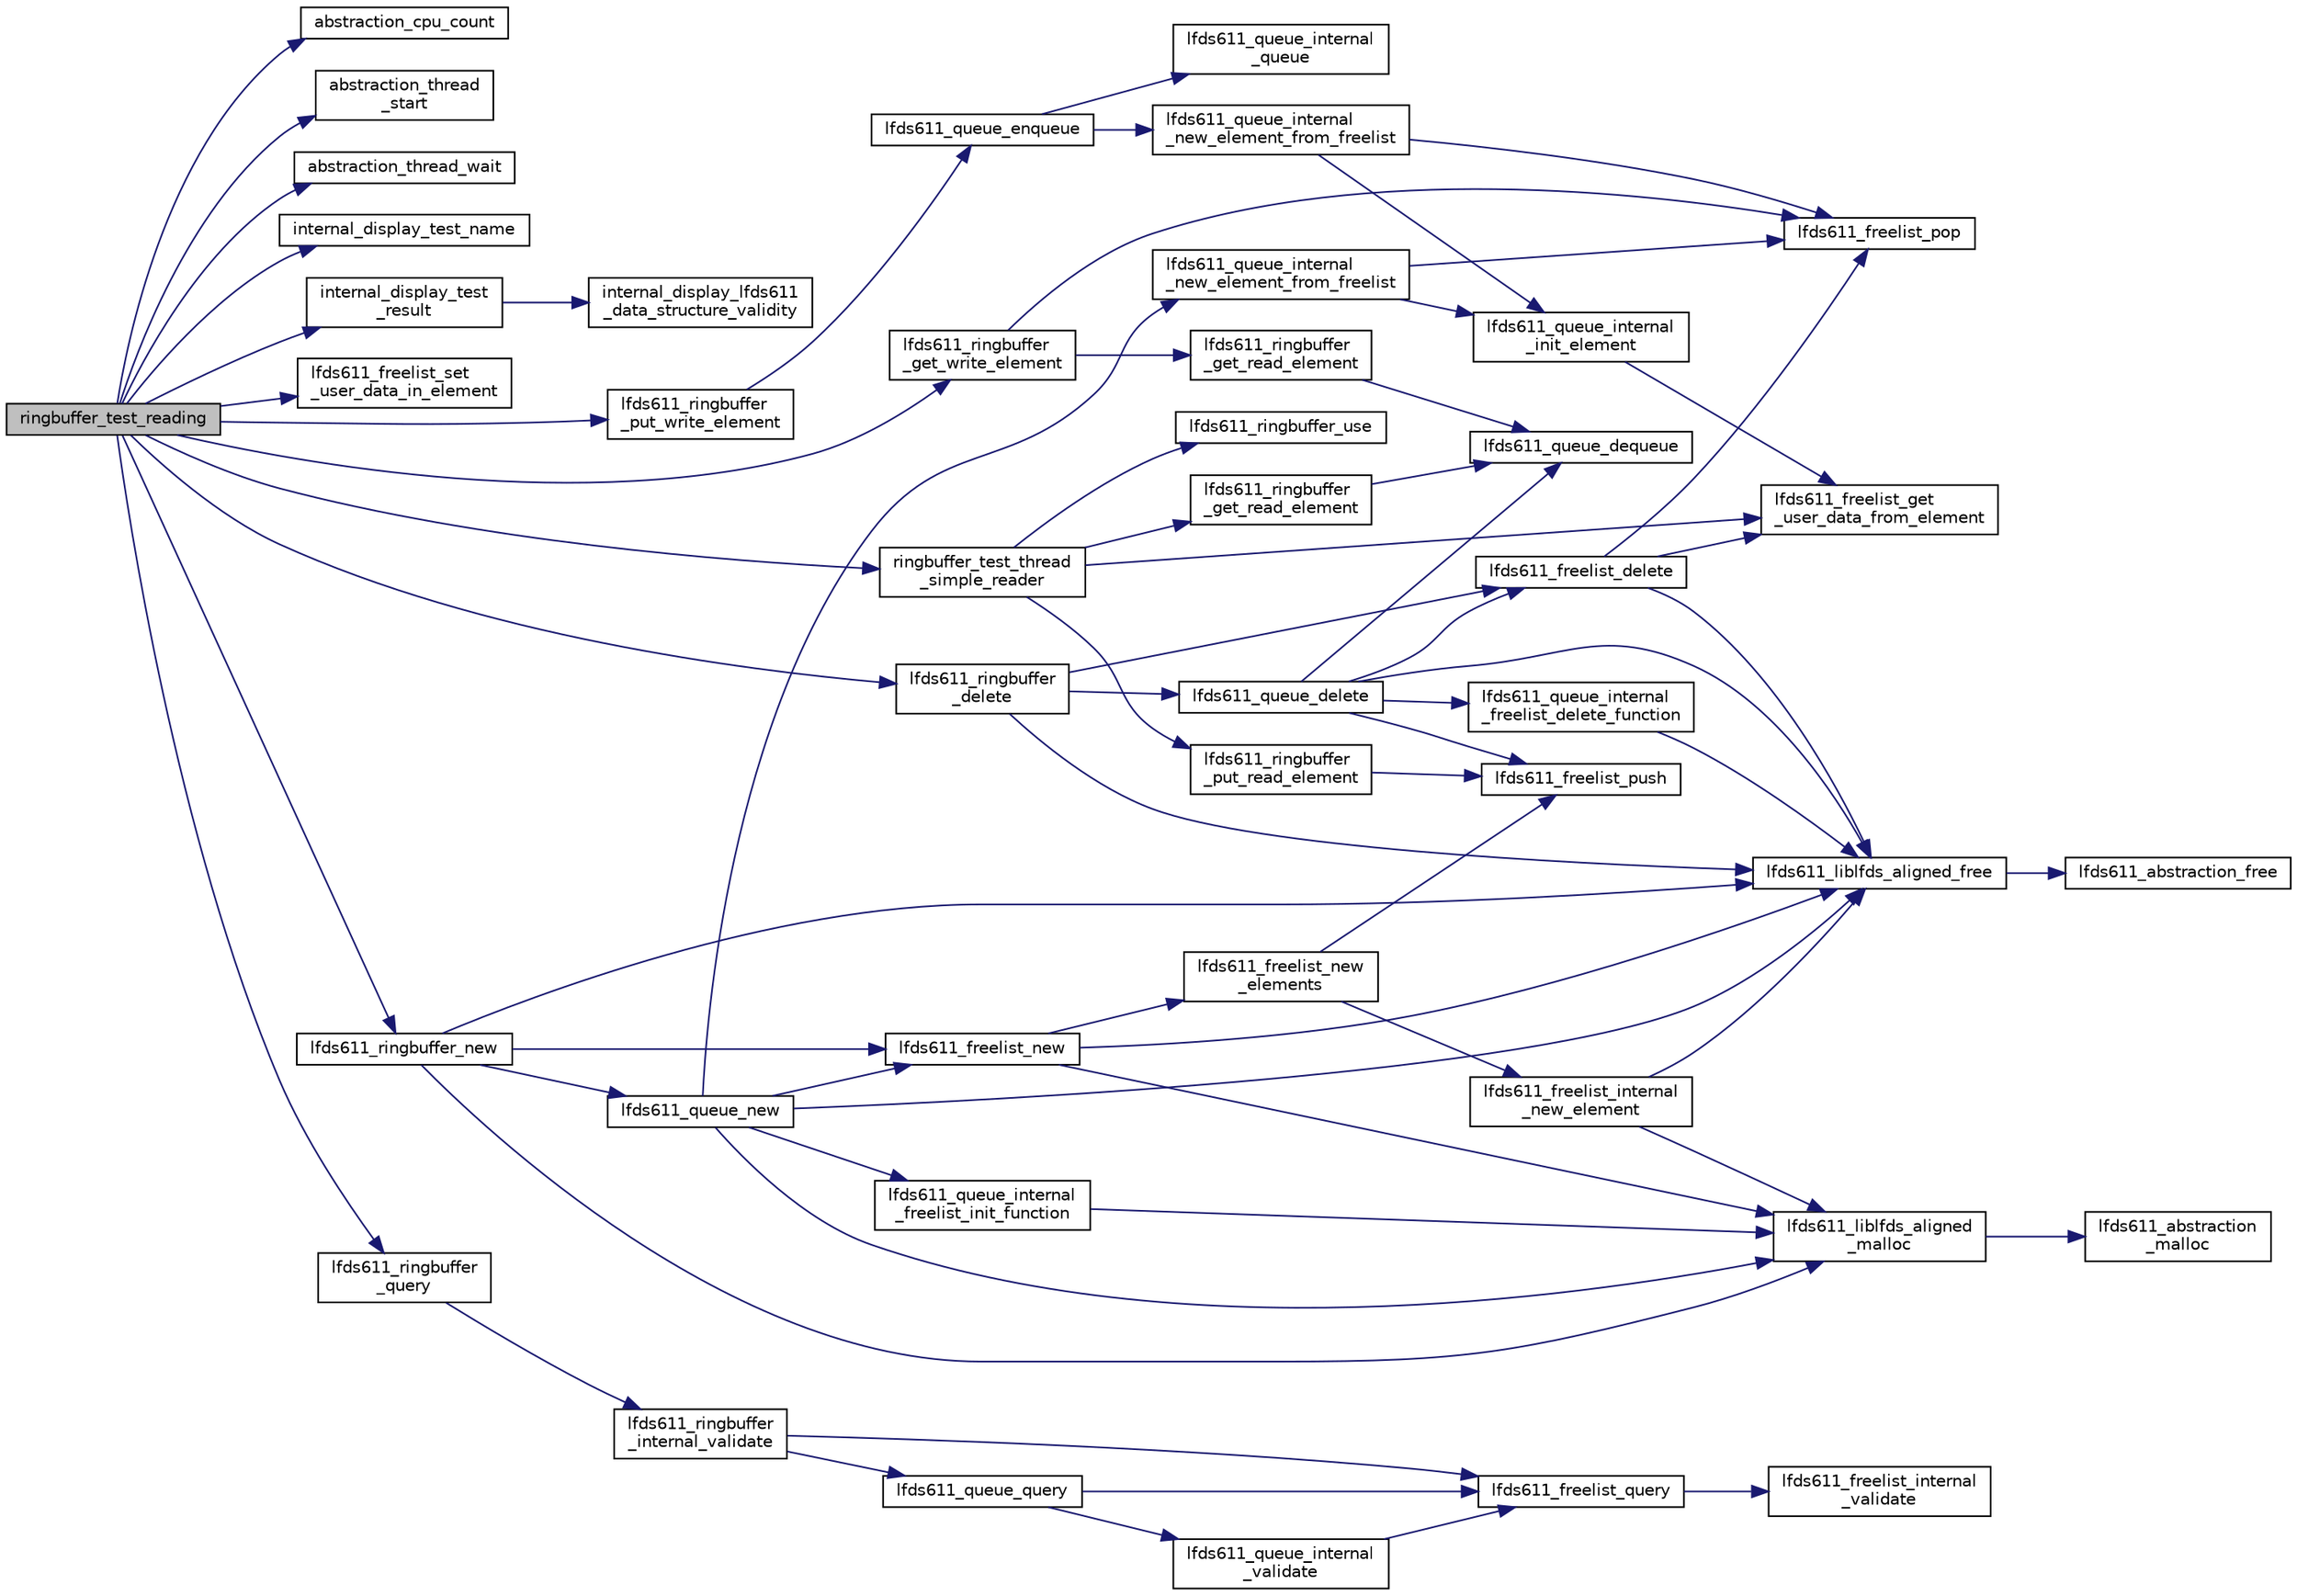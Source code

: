 digraph "ringbuffer_test_reading"
{
 // LATEX_PDF_SIZE
  edge [fontname="Helvetica",fontsize="10",labelfontname="Helvetica",labelfontsize="10"];
  node [fontname="Helvetica",fontsize="10",shape=record];
  rankdir="LR";
  Node1 [label="ringbuffer_test_reading",height=0.2,width=0.4,color="black", fillcolor="grey75", style="filled", fontcolor="black",tooltip=" "];
  Node1 -> Node2 [color="midnightblue",fontsize="10",style="solid",fontname="Helvetica"];
  Node2 [label="abstraction_cpu_count",height=0.2,width=0.4,color="black", fillcolor="white", style="filled",URL="$abstraction_8h.html#a4773494a7946176d6998851a05bdb883",tooltip=" "];
  Node1 -> Node3 [color="midnightblue",fontsize="10",style="solid",fontname="Helvetica"];
  Node3 [label="abstraction_thread\l_start",height=0.2,width=0.4,color="black", fillcolor="white", style="filled",URL="$abstraction_8h.html#ae5062f18a7f9d1229a2ad304fad8ee80",tooltip=" "];
  Node1 -> Node4 [color="midnightblue",fontsize="10",style="solid",fontname="Helvetica"];
  Node4 [label="abstraction_thread_wait",height=0.2,width=0.4,color="black", fillcolor="white", style="filled",URL="$abstraction_8h.html#a435577c3aa1cd4e3ad96dad0e7bb5343",tooltip=" "];
  Node1 -> Node5 [color="midnightblue",fontsize="10",style="solid",fontname="Helvetica"];
  Node5 [label="internal_display_test_name",height=0.2,width=0.4,color="black", fillcolor="white", style="filled",URL="$liblfds6_81_81_2test_2src_2internal_8h.html#aefa00ae6482f53425ee23fe999fafd46",tooltip=" "];
  Node1 -> Node6 [color="midnightblue",fontsize="10",style="solid",fontname="Helvetica"];
  Node6 [label="internal_display_test\l_result",height=0.2,width=0.4,color="black", fillcolor="white", style="filled",URL="$liblfds6_81_81_2test_2src_2internal_8h.html#a1e833dcf2d641718dfc67d2a0b238090",tooltip=" "];
  Node6 -> Node7 [color="midnightblue",fontsize="10",style="solid",fontname="Helvetica"];
  Node7 [label="internal_display_lfds611\l_data_structure_validity",height=0.2,width=0.4,color="black", fillcolor="white", style="filled",URL="$liblfds6_81_81_2test_2src_2misc_8c.html#a0cfaa083cc9e65a1ebba5e36447f866e",tooltip=" "];
  Node1 -> Node8 [color="midnightblue",fontsize="10",style="solid",fontname="Helvetica"];
  Node8 [label="lfds611_freelist_set\l_user_data_in_element",height=0.2,width=0.4,color="black", fillcolor="white", style="filled",URL="$liblfds611_8h.html#a30bde3ac5f56e3c21a4bf584e8461b26",tooltip=" "];
  Node1 -> Node9 [color="midnightblue",fontsize="10",style="solid",fontname="Helvetica"];
  Node9 [label="lfds611_ringbuffer\l_delete",height=0.2,width=0.4,color="black", fillcolor="white", style="filled",URL="$liblfds611_8h.html#aa123938cd7fe93d2abeeb56d087beadb",tooltip=" "];
  Node9 -> Node10 [color="midnightblue",fontsize="10",style="solid",fontname="Helvetica"];
  Node10 [label="lfds611_freelist_delete",height=0.2,width=0.4,color="black", fillcolor="white", style="filled",URL="$liblfds611_8h.html#ad0fd224788d8b90f485936c893047eba",tooltip=" "];
  Node10 -> Node11 [color="midnightblue",fontsize="10",style="solid",fontname="Helvetica"];
  Node11 [label="lfds611_freelist_get\l_user_data_from_element",height=0.2,width=0.4,color="black", fillcolor="white", style="filled",URL="$liblfds611_8h.html#a6b5836f54710e3591e4198a627423637",tooltip=" "];
  Node10 -> Node12 [color="midnightblue",fontsize="10",style="solid",fontname="Helvetica"];
  Node12 [label="lfds611_freelist_pop",height=0.2,width=0.4,color="black", fillcolor="white", style="filled",URL="$liblfds611_8h.html#a553d79ea0648f758e195ff7765656c93",tooltip=" "];
  Node10 -> Node13 [color="midnightblue",fontsize="10",style="solid",fontname="Helvetica"];
  Node13 [label="lfds611_liblfds_aligned_free",height=0.2,width=0.4,color="black", fillcolor="white", style="filled",URL="$lfds611__liblfds__aligned__free_8c.html#a5b0eb518fc6503b2dd0783d0eb274a07",tooltip=" "];
  Node13 -> Node14 [color="midnightblue",fontsize="10",style="solid",fontname="Helvetica"];
  Node14 [label="lfds611_abstraction_free",height=0.2,width=0.4,color="black", fillcolor="white", style="filled",URL="$liblfds611_8h.html#a5796470ada3d968b218382b2e17bffda",tooltip=" "];
  Node9 -> Node13 [color="midnightblue",fontsize="10",style="solid",fontname="Helvetica"];
  Node9 -> Node15 [color="midnightblue",fontsize="10",style="solid",fontname="Helvetica"];
  Node15 [label="lfds611_queue_delete",height=0.2,width=0.4,color="black", fillcolor="white", style="filled",URL="$liblfds611_8h.html#a902e4cc8b67d0d49f74f7bd1cef8ace4",tooltip=" "];
  Node15 -> Node10 [color="midnightblue",fontsize="10",style="solid",fontname="Helvetica"];
  Node15 -> Node16 [color="midnightblue",fontsize="10",style="solid",fontname="Helvetica"];
  Node16 [label="lfds611_freelist_push",height=0.2,width=0.4,color="black", fillcolor="white", style="filled",URL="$liblfds611_8h.html#a115d27997203d9d619d511aa7b43b623",tooltip=" "];
  Node15 -> Node13 [color="midnightblue",fontsize="10",style="solid",fontname="Helvetica"];
  Node15 -> Node17 [color="midnightblue",fontsize="10",style="solid",fontname="Helvetica"];
  Node17 [label="lfds611_queue_dequeue",height=0.2,width=0.4,color="black", fillcolor="white", style="filled",URL="$liblfds611_8h.html#a53e4f247849f5651975a2a6ed937cf53",tooltip=" "];
  Node15 -> Node18 [color="midnightblue",fontsize="10",style="solid",fontname="Helvetica"];
  Node18 [label="lfds611_queue_internal\l_freelist_delete_function",height=0.2,width=0.4,color="black", fillcolor="white", style="filled",URL="$lfds611__queue__delete_8c.html#a35585c126ee11e9bd7ed11701e9a74ff",tooltip=" "];
  Node18 -> Node13 [color="midnightblue",fontsize="10",style="solid",fontname="Helvetica"];
  Node1 -> Node19 [color="midnightblue",fontsize="10",style="solid",fontname="Helvetica"];
  Node19 [label="lfds611_ringbuffer\l_get_write_element",height=0.2,width=0.4,color="black", fillcolor="white", style="filled",URL="$liblfds611_8h.html#a94bedc8822fcf227d9152b6040d47dd5",tooltip=" "];
  Node19 -> Node12 [color="midnightblue",fontsize="10",style="solid",fontname="Helvetica"];
  Node19 -> Node20 [color="midnightblue",fontsize="10",style="solid",fontname="Helvetica"];
  Node20 [label="lfds611_ringbuffer\l_get_read_element",height=0.2,width=0.4,color="black", fillcolor="white", style="filled",URL="$lfds611__ringbuffer__get__and__put_8c.html#a598a3b777029aa65dbc63ce0388be887",tooltip=" "];
  Node20 -> Node17 [color="midnightblue",fontsize="10",style="solid",fontname="Helvetica"];
  Node1 -> Node21 [color="midnightblue",fontsize="10",style="solid",fontname="Helvetica"];
  Node21 [label="lfds611_ringbuffer_new",height=0.2,width=0.4,color="black", fillcolor="white", style="filled",URL="$liblfds611_8h.html#a85e4b5178c88f88d019a49dd0c9cda8d",tooltip=" "];
  Node21 -> Node22 [color="midnightblue",fontsize="10",style="solid",fontname="Helvetica"];
  Node22 [label="lfds611_freelist_new",height=0.2,width=0.4,color="black", fillcolor="white", style="filled",URL="$liblfds611_8h.html#a2045c8edde63991a6ff575e81a515d1e",tooltip=" "];
  Node22 -> Node23 [color="midnightblue",fontsize="10",style="solid",fontname="Helvetica"];
  Node23 [label="lfds611_freelist_new\l_elements",height=0.2,width=0.4,color="black", fillcolor="white", style="filled",URL="$lfds611__freelist__new_8c.html#ad2958223967d1c42b02507e5555aa73c",tooltip=" "];
  Node23 -> Node24 [color="midnightblue",fontsize="10",style="solid",fontname="Helvetica"];
  Node24 [label="lfds611_freelist_internal\l_new_element",height=0.2,width=0.4,color="black", fillcolor="white", style="filled",URL="$lfds611__freelist__new_8c.html#a14acdaafc0d4b786ed069643cdfe11a7",tooltip=" "];
  Node24 -> Node13 [color="midnightblue",fontsize="10",style="solid",fontname="Helvetica"];
  Node24 -> Node25 [color="midnightblue",fontsize="10",style="solid",fontname="Helvetica"];
  Node25 [label="lfds611_liblfds_aligned\l_malloc",height=0.2,width=0.4,color="black", fillcolor="white", style="filled",URL="$lfds611__liblfds__aligned__malloc_8c.html#acd74f805ced4ccbdecfc5da98af08075",tooltip=" "];
  Node25 -> Node26 [color="midnightblue",fontsize="10",style="solid",fontname="Helvetica"];
  Node26 [label="lfds611_abstraction\l_malloc",height=0.2,width=0.4,color="black", fillcolor="white", style="filled",URL="$liblfds611_8h.html#acd1cd11a60915ba16abaeb73abaf9f5f",tooltip=" "];
  Node23 -> Node16 [color="midnightblue",fontsize="10",style="solid",fontname="Helvetica"];
  Node22 -> Node13 [color="midnightblue",fontsize="10",style="solid",fontname="Helvetica"];
  Node22 -> Node25 [color="midnightblue",fontsize="10",style="solid",fontname="Helvetica"];
  Node21 -> Node13 [color="midnightblue",fontsize="10",style="solid",fontname="Helvetica"];
  Node21 -> Node25 [color="midnightblue",fontsize="10",style="solid",fontname="Helvetica"];
  Node21 -> Node27 [color="midnightblue",fontsize="10",style="solid",fontname="Helvetica"];
  Node27 [label="lfds611_queue_new",height=0.2,width=0.4,color="black", fillcolor="white", style="filled",URL="$liblfds611_8h.html#a260b10b34aa75a7ac19946a4a59d6f6a",tooltip=" "];
  Node27 -> Node22 [color="midnightblue",fontsize="10",style="solid",fontname="Helvetica"];
  Node27 -> Node13 [color="midnightblue",fontsize="10",style="solid",fontname="Helvetica"];
  Node27 -> Node25 [color="midnightblue",fontsize="10",style="solid",fontname="Helvetica"];
  Node27 -> Node28 [color="midnightblue",fontsize="10",style="solid",fontname="Helvetica"];
  Node28 [label="lfds611_queue_internal\l_freelist_init_function",height=0.2,width=0.4,color="black", fillcolor="white", style="filled",URL="$lfds611__queue__new_8c.html#ad47c82707889102c79982bfcd5bd6cbb",tooltip=" "];
  Node28 -> Node25 [color="midnightblue",fontsize="10",style="solid",fontname="Helvetica"];
  Node27 -> Node29 [color="midnightblue",fontsize="10",style="solid",fontname="Helvetica"];
  Node29 [label="lfds611_queue_internal\l_new_element_from_freelist",height=0.2,width=0.4,color="black", fillcolor="white", style="filled",URL="$lfds611__queue__new_8c.html#acb38ffdf225bfaee688acc3eaf5b807d",tooltip=" "];
  Node29 -> Node12 [color="midnightblue",fontsize="10",style="solid",fontname="Helvetica"];
  Node29 -> Node30 [color="midnightblue",fontsize="10",style="solid",fontname="Helvetica"];
  Node30 [label="lfds611_queue_internal\l_init_element",height=0.2,width=0.4,color="black", fillcolor="white", style="filled",URL="$lfds611__queue__new_8c.html#ad7a12395955aea1b7436208dfbc98366",tooltip=" "];
  Node30 -> Node11 [color="midnightblue",fontsize="10",style="solid",fontname="Helvetica"];
  Node1 -> Node31 [color="midnightblue",fontsize="10",style="solid",fontname="Helvetica"];
  Node31 [label="lfds611_ringbuffer\l_put_write_element",height=0.2,width=0.4,color="black", fillcolor="white", style="filled",URL="$liblfds611_8h.html#a78507247df9025c960f8fc2c405a6a7a",tooltip=" "];
  Node31 -> Node32 [color="midnightblue",fontsize="10",style="solid",fontname="Helvetica"];
  Node32 [label="lfds611_queue_enqueue",height=0.2,width=0.4,color="black", fillcolor="white", style="filled",URL="$liblfds611_8h.html#aa9b6ae4f2255f9215935777fce30fcfa",tooltip=" "];
  Node32 -> Node33 [color="midnightblue",fontsize="10",style="solid",fontname="Helvetica"];
  Node33 [label="lfds611_queue_internal\l_new_element_from_freelist",height=0.2,width=0.4,color="black", fillcolor="white", style="filled",URL="$lfds611__queue__internal_8h.html#acb38ffdf225bfaee688acc3eaf5b807d",tooltip=" "];
  Node33 -> Node12 [color="midnightblue",fontsize="10",style="solid",fontname="Helvetica"];
  Node33 -> Node30 [color="midnightblue",fontsize="10",style="solid",fontname="Helvetica"];
  Node32 -> Node34 [color="midnightblue",fontsize="10",style="solid",fontname="Helvetica"];
  Node34 [label="lfds611_queue_internal\l_queue",height=0.2,width=0.4,color="black", fillcolor="white", style="filled",URL="$lfds611__queue__queue_8c.html#a329395e12926b84556b015f06542156f",tooltip=" "];
  Node1 -> Node35 [color="midnightblue",fontsize="10",style="solid",fontname="Helvetica"];
  Node35 [label="lfds611_ringbuffer\l_query",height=0.2,width=0.4,color="black", fillcolor="white", style="filled",URL="$liblfds611_8h.html#a8f6294e4f98075ba1b185b58ff4ed393",tooltip=" "];
  Node35 -> Node36 [color="midnightblue",fontsize="10",style="solid",fontname="Helvetica"];
  Node36 [label="lfds611_ringbuffer\l_internal_validate",height=0.2,width=0.4,color="black", fillcolor="white", style="filled",URL="$lfds611__ringbuffer__query_8c.html#ac415eeacb989c475073e3a0010914de0",tooltip=" "];
  Node36 -> Node37 [color="midnightblue",fontsize="10",style="solid",fontname="Helvetica"];
  Node37 [label="lfds611_freelist_query",height=0.2,width=0.4,color="black", fillcolor="white", style="filled",URL="$liblfds611_8h.html#ae97f5127029cc5e693e0ca45c1eccefe",tooltip=" "];
  Node37 -> Node38 [color="midnightblue",fontsize="10",style="solid",fontname="Helvetica"];
  Node38 [label="lfds611_freelist_internal\l_validate",height=0.2,width=0.4,color="black", fillcolor="white", style="filled",URL="$lfds611__freelist__query_8c.html#adf1ca2202e9895fae4b145494b89a484",tooltip=" "];
  Node36 -> Node39 [color="midnightblue",fontsize="10",style="solid",fontname="Helvetica"];
  Node39 [label="lfds611_queue_query",height=0.2,width=0.4,color="black", fillcolor="white", style="filled",URL="$liblfds611_8h.html#a5d57a28ad0b80bda803ca0b5b06a4e14",tooltip=" "];
  Node39 -> Node37 [color="midnightblue",fontsize="10",style="solid",fontname="Helvetica"];
  Node39 -> Node40 [color="midnightblue",fontsize="10",style="solid",fontname="Helvetica"];
  Node40 [label="lfds611_queue_internal\l_validate",height=0.2,width=0.4,color="black", fillcolor="white", style="filled",URL="$lfds611__queue__query_8c.html#a17d53a98ac30de71e087d5c95548209d",tooltip=" "];
  Node40 -> Node37 [color="midnightblue",fontsize="10",style="solid",fontname="Helvetica"];
  Node1 -> Node41 [color="midnightblue",fontsize="10",style="solid",fontname="Helvetica"];
  Node41 [label="ringbuffer_test_thread\l_simple_reader",height=0.2,width=0.4,color="black", fillcolor="white", style="filled",URL="$test__ringbuffer_8c.html#aafabc64896f391ad9896e1da0367c17c",tooltip=" "];
  Node41 -> Node11 [color="midnightblue",fontsize="10",style="solid",fontname="Helvetica"];
  Node41 -> Node42 [color="midnightblue",fontsize="10",style="solid",fontname="Helvetica"];
  Node42 [label="lfds611_ringbuffer\l_get_read_element",height=0.2,width=0.4,color="black", fillcolor="white", style="filled",URL="$liblfds611_8h.html#a598a3b777029aa65dbc63ce0388be887",tooltip=" "];
  Node42 -> Node17 [color="midnightblue",fontsize="10",style="solid",fontname="Helvetica"];
  Node41 -> Node43 [color="midnightblue",fontsize="10",style="solid",fontname="Helvetica"];
  Node43 [label="lfds611_ringbuffer\l_put_read_element",height=0.2,width=0.4,color="black", fillcolor="white", style="filled",URL="$liblfds611_8h.html#a343c1295ff53fb83bb2afdcc573ec8ff",tooltip=" "];
  Node43 -> Node16 [color="midnightblue",fontsize="10",style="solid",fontname="Helvetica"];
  Node41 -> Node44 [color="midnightblue",fontsize="10",style="solid",fontname="Helvetica"];
  Node44 [label="lfds611_ringbuffer_use",height=0.2,width=0.4,color="black", fillcolor="white", style="filled",URL="$liblfds611_8h.html#a134be5e5c02971fa9a0dc92f79f9c8f6",tooltip=" "];
}
